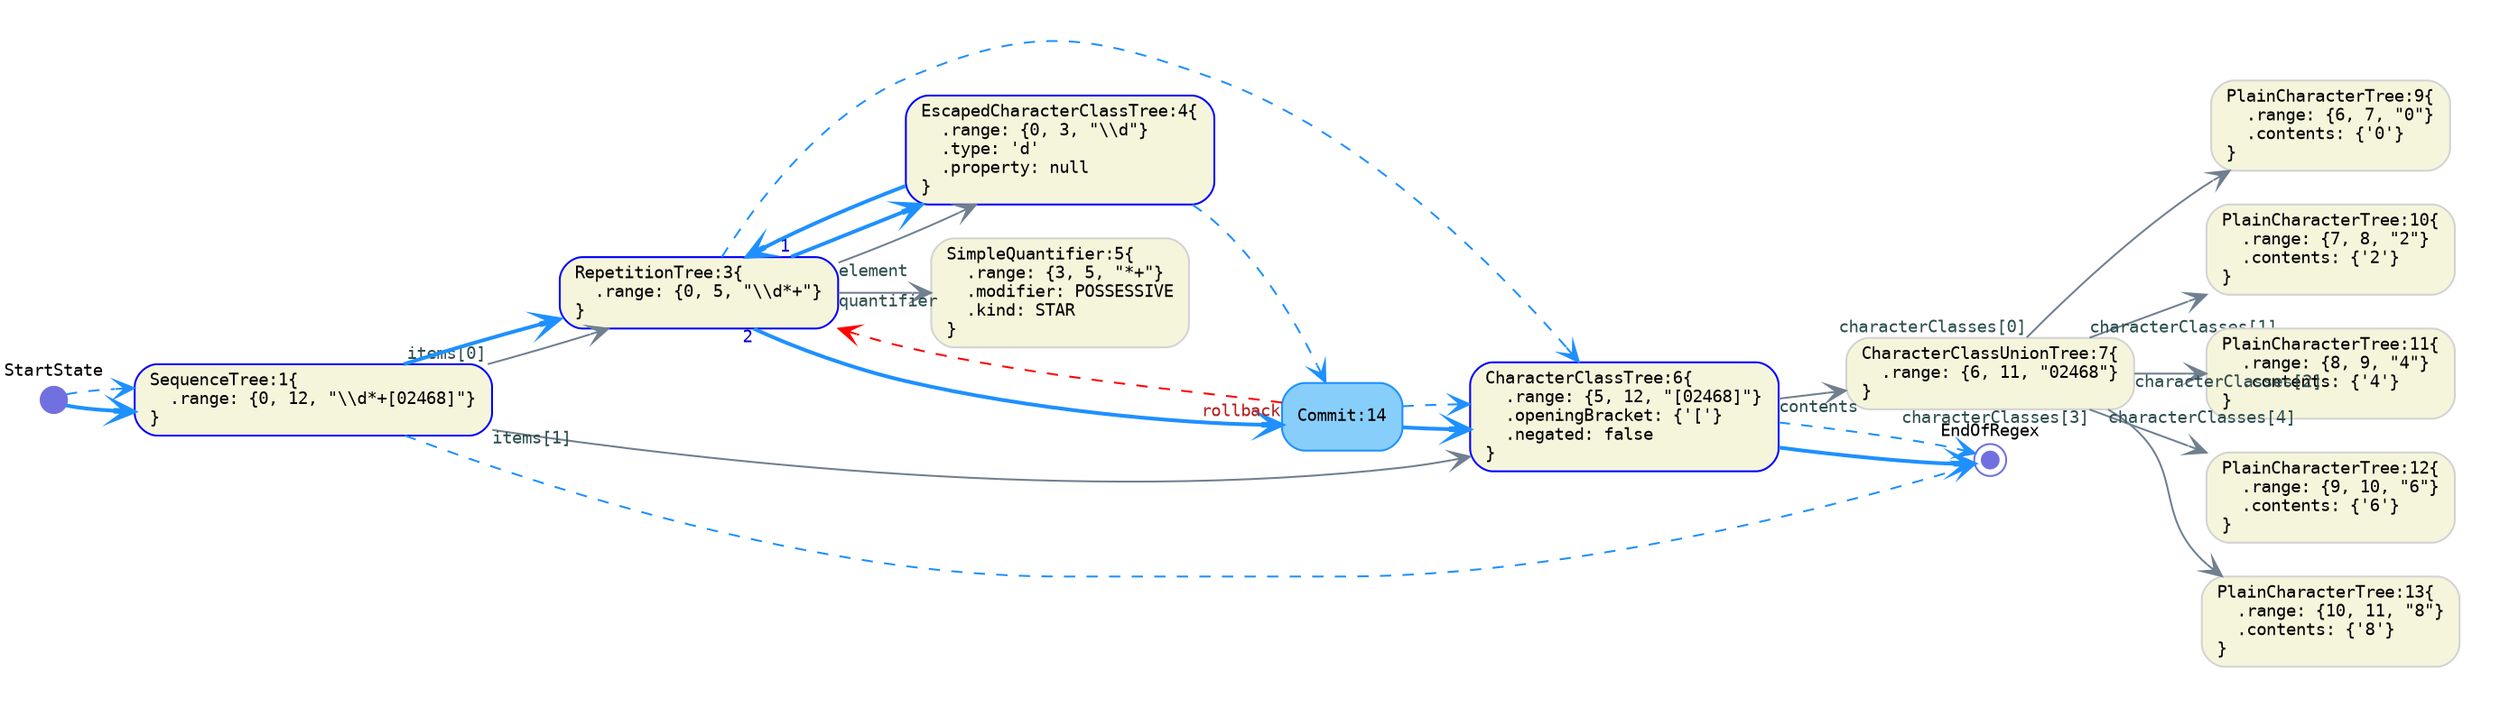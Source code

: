 digraph G {
  rankdir=LR;
  graph [fontname="Monospace", fontsize="11", pad="0.3"]

  // tree-and-state nodes
  node [fontname="Monospace", fontsize= "9", shape="box", style="rounded,filled", color="Blue", fillcolor="Beige", fixedsize="false", width="0.75"]
  1[ label="SequenceTree:1\{\l  .range: \{0, 12, \"\\\\d*+[02468]\"\}\l\}\l" ]
  3[ label="RepetitionTree:3\{\l  .range: \{0, 5, \"\\\\d*+\"\}\l\}\l" ]
  4[ label="EscapedCharacterClassTree:4\{\l  .range: \{0, 3, \"\\\\d\"\}\l  .type: 'd'\l  .property: null\l\}\l" ]
  6[ label="CharacterClassTree:6\{\l  .range: \{5, 12, \"[02468]\"\}\l  .openingBracket: \{'['\}\l  .negated: false\l\}\l" ]

  // default nodes
  node [fontname="Monospace", fontsize= "9", shape="box", style="rounded,filled", color="LightGray", fillcolor="Beige", fixedsize="false", width="0.75"]
  5[ label="SimpleQuantifier:5\{\l  .range: \{3, 5, \"*+\"\}\l  .modifier: POSSESSIVE\l  .kind: STAR\l\}\l" ]
  7[ label="CharacterClassUnionTree:7\{\l  .range: \{6, 11, \"02468\"\}\l\}\l" ]
  9[ label="PlainCharacterTree:9\{\l  .range: \{6, 7, \"0\"\}\l  .contents: \{'0'\}\l\}\l" ]
  10[ label="PlainCharacterTree:10\{\l  .range: \{7, 8, \"2\"\}\l  .contents: \{'2'\}\l\}\l" ]
  11[ label="PlainCharacterTree:11\{\l  .range: \{8, 9, \"4\"\}\l  .contents: \{'4'\}\l\}\l" ]
  12[ label="PlainCharacterTree:12\{\l  .range: \{9, 10, \"6\"\}\l  .contents: \{'6'\}\l\}\l" ]
  13[ label="PlainCharacterTree:13\{\l  .range: \{10, 11, \"8\"\}\l  .contents: \{'8'\}\l\}\l" ]

  // state nodes
  node [fontname="Monospace", fontsize= "9", shape="box", style="rounded,filled", color="DodgerBlue", fillcolor="LightSkyBlue", fixedsize="false", width="0.75"]
  14[ label="Commit:14\l" ]

  // end nodes
  node [fontname="Monospace", fontsize= "9", shape="doublecircle", style="rounded,filled", color="#7070E0", fillcolor="#7070E0", fixedsize="true", width="0.12"]
  EndOfRegex[ label="EndOfRegex\l\l\l\l" ]

  // start nodes
  node [fontname="Monospace", fontsize= "9", shape="circle", style="rounded,filled", color="#7070E0", fillcolor="#7070E0", fixedsize="true", width="0.20"]
  StartState[ label="StartState\l\l\l\l" ]

  // default edges
  edge [fontname="Monospace", fontsize="9", style="solid", color="SlateGray", fontcolor="DarkSlateGray", arrowhead="vee", arrowtail="none", dir="both"]
  3 -> 4 [ label="",  taillabel="element" ]
  3 -> 5 [ label="",  taillabel="quantifier" ]
  1 -> 3 [ label="",  taillabel="items[0]" ]
  7 -> 9 [ label="",  taillabel="characterClasses[0]" ]
  7 -> 10 [ label="",  taillabel="characterClasses[1]" ]
  7 -> 11 [ label="",  taillabel="characterClasses[2]" ]
  7 -> 12 [ label="",  taillabel="characterClasses[3]" ]
  7 -> 13 [ label="",  taillabel="characterClasses[4]" ]
  6 -> 7 [ label="",  taillabel="contents" ]
  1 -> 6 [ label="",  taillabel="items[1]" ]

  // back-reference edges
  edge [fontname="Monospace", fontsize="9", style="dashed", color="Red", fontcolor="Firebrick", arrowhead="vee", arrowtail="none", dir="both"]
  14 -> 3 [ label="",  taillabel="rollback" ]

  // successor edges
  edge [fontname="Monospace", fontsize="9", style="bold", color="DodgerBlue", fontcolor="MediumBlue", arrowhead="vee", arrowtail="none", dir="both"]
  1 -> 3 [ label="",  taillabel="" ]
  3 -> 4 [ label="",  taillabel="1" ]
  3 -> 14 [ label="",  taillabel="2" ]
  14 -> 6 [ label="",  taillabel="" ]
  4 -> 3 [ label="",  taillabel="" ]
  6 -> EndOfRegex [ label="",  taillabel="" ]
  StartState -> 1 [ label="",  taillabel="" ]

  // continuation edges
  edge [fontname="Monospace", fontsize="9", style="dashed", color="DodgerBlue", fontcolor="MediumBlue", arrowhead="vee", arrowtail="none", dir="both"]
  1 -> EndOfRegex [ label="",  taillabel="" ]
  3 -> 6 [ label="",  taillabel="" ]
  14 -> 6 [ label="",  taillabel="" ]
  4 -> 14 [ label="",  taillabel="" ]
  6 -> EndOfRegex [ label="",  taillabel="" ]
  StartState -> 1 [ label="",  taillabel="" ]
}
